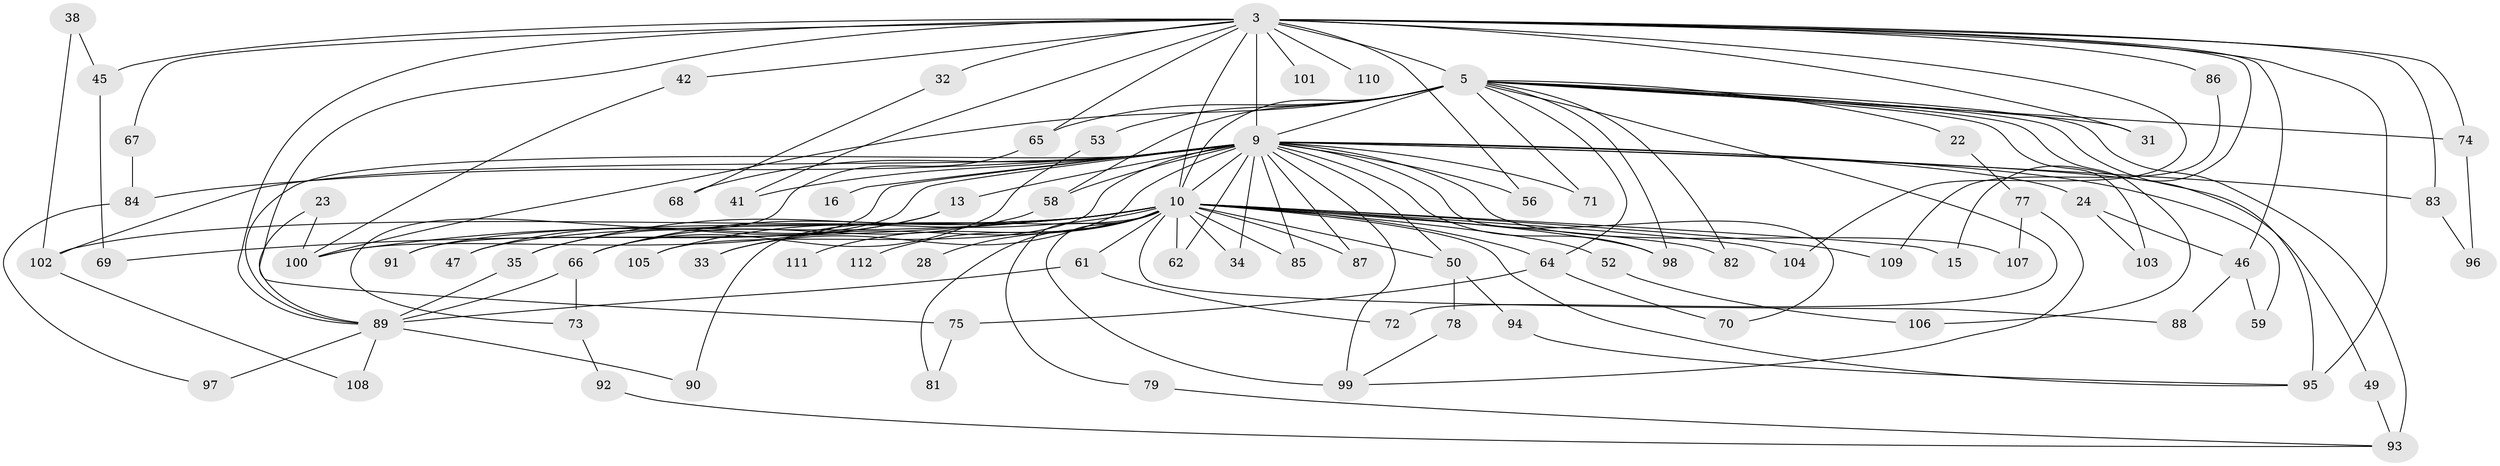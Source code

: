 // original degree distribution, {23: 0.008928571428571428, 19: 0.008928571428571428, 24: 0.008928571428571428, 33: 0.008928571428571428, 21: 0.008928571428571428, 15: 0.008928571428571428, 20: 0.017857142857142856, 16: 0.008928571428571428, 28: 0.008928571428571428, 3: 0.19642857142857142, 4: 0.09821428571428571, 5: 0.026785714285714284, 2: 0.5446428571428571, 6: 0.026785714285714284, 7: 0.017857142857142856}
// Generated by graph-tools (version 1.1) at 2025/46/03/04/25 21:46:45]
// undirected, 78 vertices, 144 edges
graph export_dot {
graph [start="1"]
  node [color=gray90,style=filled];
  3 [super="+1"];
  5 [super="+2"];
  9 [super="+7+8"];
  10 [super="+4"];
  13 [super="+11"];
  15;
  16;
  22;
  23;
  24;
  28;
  31;
  32 [super="+29"];
  33;
  34;
  35;
  38;
  41;
  42;
  45 [super="+12"];
  46;
  47;
  49;
  50;
  52 [super="+44"];
  53;
  56;
  58 [super="+30"];
  59;
  61;
  62;
  64;
  65 [super="+60"];
  66 [super="+21+43"];
  67;
  68;
  69;
  70;
  71;
  72;
  73;
  74;
  75;
  77;
  78;
  79;
  81;
  82;
  83;
  84 [super="+27"];
  85 [super="+76"];
  86 [super="+51"];
  87;
  88;
  89 [super="+36+20+57"];
  90;
  91;
  92;
  93 [super="+17"];
  94;
  95 [super="+80"];
  96;
  97;
  98 [super="+40+63"];
  99 [super="+39"];
  100 [super="+19+55"];
  101;
  102 [super="+25+14"];
  103;
  104;
  105;
  106;
  107;
  108;
  109;
  110;
  111;
  112;
  3 -- 5 [weight=4];
  3 -- 9 [weight=8];
  3 -- 10 [weight=4];
  3 -- 15;
  3 -- 31;
  3 -- 32 [weight=3];
  3 -- 45 [weight=3];
  3 -- 46;
  3 -- 74;
  3 -- 75;
  3 -- 83;
  3 -- 101 [weight=2];
  3 -- 67;
  3 -- 86 [weight=3];
  3 -- 95 [weight=3];
  3 -- 104;
  3 -- 41;
  3 -- 42;
  3 -- 110;
  3 -- 56;
  3 -- 65;
  3 -- 89;
  5 -- 9 [weight=8];
  5 -- 10 [weight=4];
  5 -- 22 [weight=2];
  5 -- 31;
  5 -- 53;
  5 -- 64;
  5 -- 65 [weight=2];
  5 -- 72;
  5 -- 93 [weight=3];
  5 -- 98 [weight=3];
  5 -- 106;
  5 -- 71;
  5 -- 74;
  5 -- 82;
  5 -- 103;
  5 -- 95;
  5 -- 58;
  5 -- 100;
  9 -- 10 [weight=8];
  9 -- 13 [weight=3];
  9 -- 16 [weight=2];
  9 -- 34;
  9 -- 56;
  9 -- 62;
  9 -- 70;
  9 -- 84 [weight=3];
  9 -- 107;
  9 -- 71;
  9 -- 83;
  9 -- 24 [weight=2];
  9 -- 91;
  9 -- 50;
  9 -- 59;
  9 -- 99;
  9 -- 68;
  9 -- 85 [weight=2];
  9 -- 87;
  9 -- 33;
  9 -- 98;
  9 -- 105;
  9 -- 41;
  9 -- 49;
  9 -- 58;
  9 -- 100;
  9 -- 89 [weight=2];
  9 -- 102;
  10 -- 15;
  10 -- 28 [weight=2];
  10 -- 33;
  10 -- 35;
  10 -- 50;
  10 -- 62;
  10 -- 64;
  10 -- 69;
  10 -- 81;
  10 -- 82;
  10 -- 88;
  10 -- 91;
  10 -- 109;
  10 -- 52 [weight=3];
  10 -- 66 [weight=4];
  10 -- 79;
  10 -- 87;
  10 -- 90;
  10 -- 34;
  10 -- 99 [weight=2];
  10 -- 100 [weight=2];
  10 -- 104;
  10 -- 105;
  10 -- 47;
  10 -- 111;
  10 -- 112;
  10 -- 61;
  10 -- 85;
  10 -- 95;
  10 -- 98;
  10 -- 102 [weight=3];
  13 -- 35;
  13 -- 47;
  22 -- 77;
  23 -- 100;
  23 -- 89;
  24 -- 46;
  24 -- 103;
  32 -- 68;
  35 -- 89;
  38 -- 45;
  38 -- 102;
  42 -- 100;
  45 -- 69;
  46 -- 59;
  46 -- 88;
  49 -- 93;
  50 -- 78;
  50 -- 94;
  52 -- 106;
  53 -- 66;
  58 -- 66;
  61 -- 72;
  61 -- 89;
  64 -- 70;
  64 -- 75;
  65 -- 73;
  66 -- 89 [weight=3];
  66 -- 73;
  67 -- 84;
  73 -- 92;
  74 -- 96;
  75 -- 81;
  77 -- 107;
  77 -- 99;
  78 -- 99;
  79 -- 93;
  83 -- 96;
  84 -- 97;
  86 -- 109;
  89 -- 90;
  89 -- 108;
  89 -- 97;
  92 -- 93;
  94 -- 95;
  102 -- 108;
}
